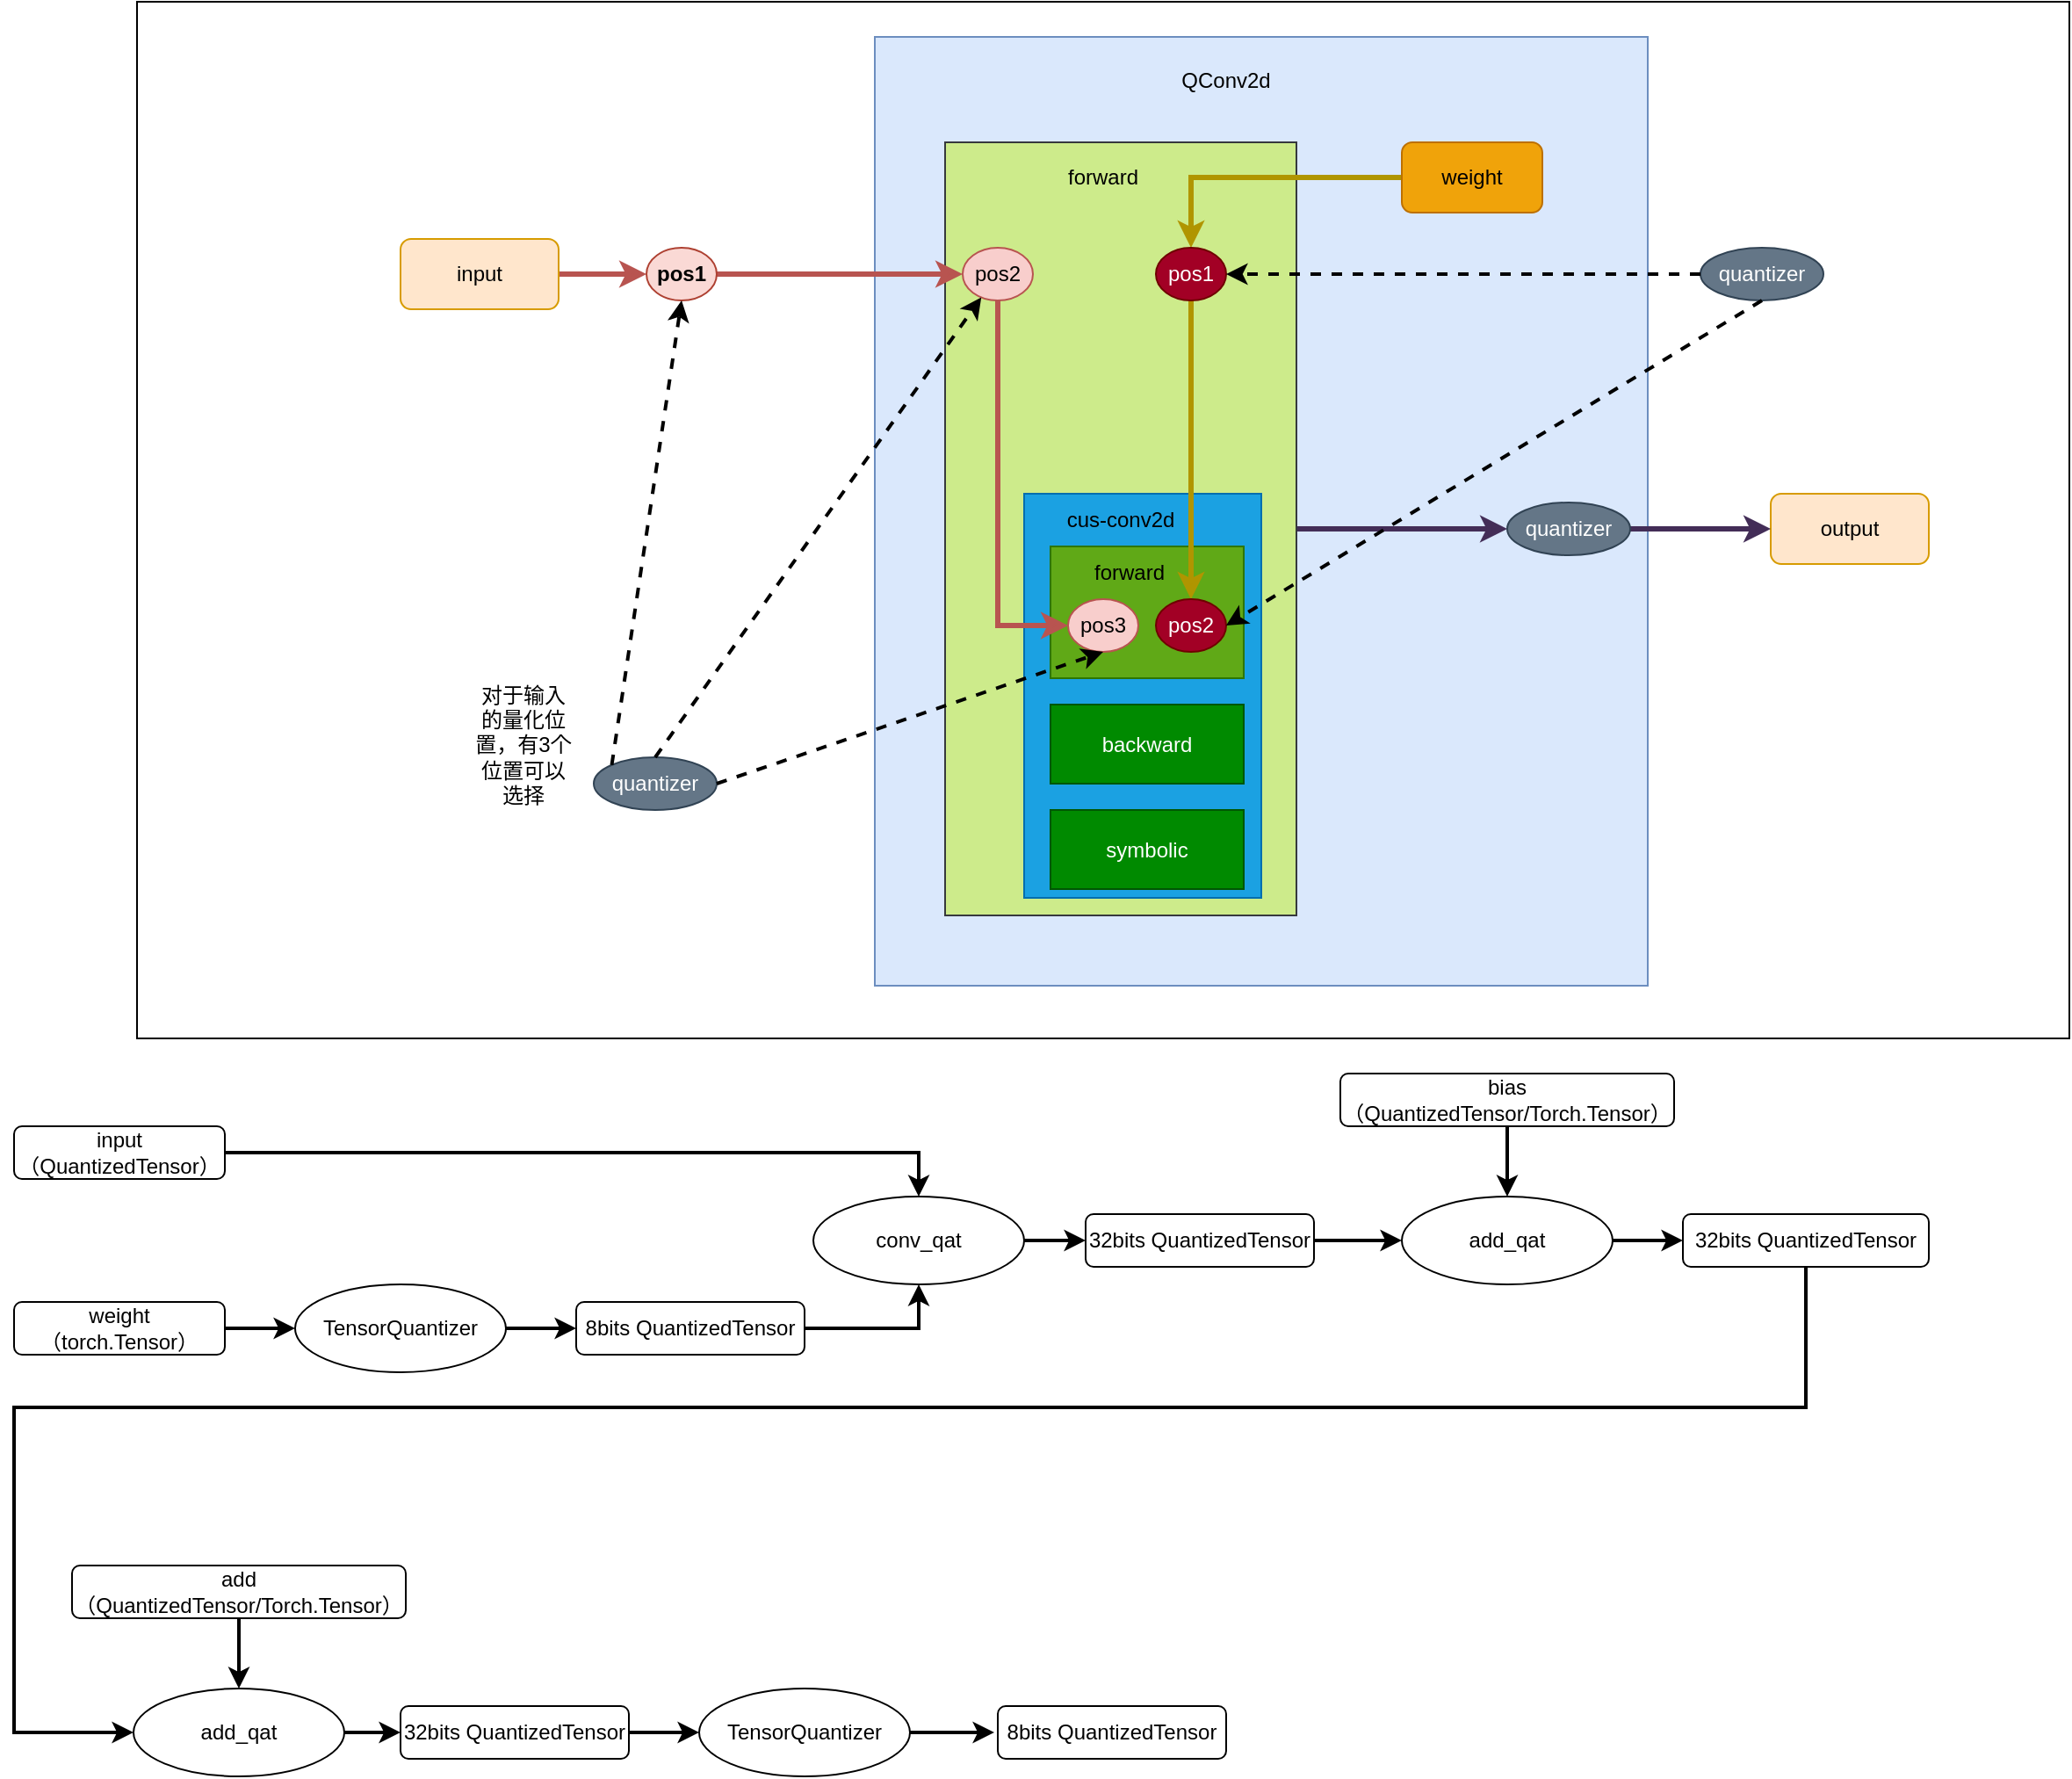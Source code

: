 <mxfile version="15.7.0" type="github">
  <diagram id="7uCg8ZALZHG47hfEiRvE" name="Page-1">
    <mxGraphModel dx="2249" dy="882" grid="1" gridSize="10" guides="1" tooltips="1" connect="1" arrows="1" fold="1" page="1" pageScale="1" pageWidth="827" pageHeight="1169" math="0" shadow="0">
      <root>
        <mxCell id="0" />
        <mxCell id="1" parent="0" />
        <mxCell id="MkyZgxQWLOrHuyouk7to-47" value="" style="rounded=0;whiteSpace=wrap;html=1;" parent="1" vertex="1">
          <mxGeometry x="-220" y="100" width="1100" height="590" as="geometry" />
        </mxCell>
        <mxCell id="MkyZgxQWLOrHuyouk7to-2" value="" style="rounded=0;whiteSpace=wrap;html=1;fillColor=#dae8fc;strokeColor=#6c8ebf;" parent="1" vertex="1">
          <mxGeometry x="200" y="120" width="440" height="540" as="geometry" />
        </mxCell>
        <mxCell id="MkyZgxQWLOrHuyouk7to-31" style="edgeStyle=orthogonalEdgeStyle;rounded=0;orthogonalLoop=1;jettySize=auto;html=1;entryX=0;entryY=0.5;entryDx=0;entryDy=0;fillColor=#76608a;strokeColor=#432D57;strokeWidth=3;" parent="1" source="MkyZgxQWLOrHuyouk7to-4" target="MkyZgxQWLOrHuyouk7to-30" edge="1">
          <mxGeometry relative="1" as="geometry" />
        </mxCell>
        <mxCell id="MkyZgxQWLOrHuyouk7to-4" value="" style="rounded=0;whiteSpace=wrap;html=1;fillColor=#cdeb8b;strokeColor=#36393d;" parent="1" vertex="1">
          <mxGeometry x="240" y="180" width="200" height="440" as="geometry" />
        </mxCell>
        <mxCell id="MkyZgxQWLOrHuyouk7to-15" value="" style="rounded=0;whiteSpace=wrap;html=1;fillColor=#1ba1e2;fontColor=#ffffff;strokeColor=#006EAF;" parent="1" vertex="1">
          <mxGeometry x="285" y="380" width="135" height="230" as="geometry" />
        </mxCell>
        <mxCell id="MkyZgxQWLOrHuyouk7to-22" value="" style="rounded=0;whiteSpace=wrap;html=1;fillColor=#60a917;fontColor=#ffffff;strokeColor=#2D7600;" parent="1" vertex="1">
          <mxGeometry x="300" y="410" width="110" height="75" as="geometry" />
        </mxCell>
        <mxCell id="MkyZgxQWLOrHuyouk7to-3" value="QConv2d" style="text;html=1;strokeColor=none;fillColor=none;align=center;verticalAlign=middle;whiteSpace=wrap;rounded=0;" parent="1" vertex="1">
          <mxGeometry x="370" y="130" width="60" height="30" as="geometry" />
        </mxCell>
        <mxCell id="MkyZgxQWLOrHuyouk7to-5" value="forward" style="text;html=1;strokeColor=none;fillColor=none;align=center;verticalAlign=middle;whiteSpace=wrap;rounded=0;" parent="1" vertex="1">
          <mxGeometry x="300" y="185" width="60" height="30" as="geometry" />
        </mxCell>
        <mxCell id="MkyZgxQWLOrHuyouk7to-18" style="edgeStyle=orthogonalEdgeStyle;rounded=0;orthogonalLoop=1;jettySize=auto;html=1;entryX=0;entryY=0.5;entryDx=0;entryDy=0;strokeWidth=3;fillColor=#f8cecc;gradientColor=#ea6b66;strokeColor=#b85450;" parent="1" source="MkyZgxQWLOrHuyouk7to-7" target="MkyZgxQWLOrHuyouk7to-9" edge="1">
          <mxGeometry relative="1" as="geometry" />
        </mxCell>
        <mxCell id="MkyZgxQWLOrHuyouk7to-7" value="input" style="rounded=1;whiteSpace=wrap;html=1;fillColor=#ffe6cc;strokeColor=#d79b00;" parent="1" vertex="1">
          <mxGeometry x="-70" y="235" width="90" height="40" as="geometry" />
        </mxCell>
        <mxCell id="MkyZgxQWLOrHuyouk7to-19" style="edgeStyle=orthogonalEdgeStyle;rounded=0;orthogonalLoop=1;jettySize=auto;html=1;entryX=0;entryY=0.5;entryDx=0;entryDy=0;strokeWidth=3;fillColor=#f8cecc;gradientColor=#ea6b66;strokeColor=#b85450;" parent="1" source="MkyZgxQWLOrHuyouk7to-9" target="MkyZgxQWLOrHuyouk7to-11" edge="1">
          <mxGeometry relative="1" as="geometry" />
        </mxCell>
        <mxCell id="MkyZgxQWLOrHuyouk7to-9" value="&lt;b&gt;pos1&lt;/b&gt;" style="ellipse;whiteSpace=wrap;html=1;fillColor=#fad9d5;strokeColor=#ae4132;" parent="1" vertex="1">
          <mxGeometry x="70" y="240" width="40" height="30" as="geometry" />
        </mxCell>
        <mxCell id="MkyZgxQWLOrHuyouk7to-27" style="edgeStyle=orthogonalEdgeStyle;rounded=0;orthogonalLoop=1;jettySize=auto;html=1;entryX=0;entryY=0.5;entryDx=0;entryDy=0;exitX=0.5;exitY=1;exitDx=0;exitDy=0;strokeWidth=3;fillColor=#f8cecc;gradientColor=#ea6b66;strokeColor=#b85450;" parent="1" source="MkyZgxQWLOrHuyouk7to-11" target="MkyZgxQWLOrHuyouk7to-21" edge="1">
          <mxGeometry relative="1" as="geometry">
            <Array as="points">
              <mxPoint x="270" y="455" />
            </Array>
          </mxGeometry>
        </mxCell>
        <mxCell id="MkyZgxQWLOrHuyouk7to-11" value="pos2" style="ellipse;whiteSpace=wrap;html=1;fillColor=#f8cecc;strokeColor=#b85450;" parent="1" vertex="1">
          <mxGeometry x="250" y="240" width="40" height="30" as="geometry" />
        </mxCell>
        <mxCell id="MkyZgxQWLOrHuyouk7to-16" style="edgeStyle=orthogonalEdgeStyle;rounded=0;orthogonalLoop=1;jettySize=auto;html=1;entryX=0.5;entryY=0;entryDx=0;entryDy=0;fillColor=#e3c800;strokeColor=#B09500;strokeWidth=3;" parent="1" source="MkyZgxQWLOrHuyouk7to-14" target="MkyZgxQWLOrHuyouk7to-50" edge="1">
          <mxGeometry relative="1" as="geometry">
            <mxPoint x="390" y="270" as="targetPoint" />
          </mxGeometry>
        </mxCell>
        <mxCell id="MkyZgxQWLOrHuyouk7to-14" value="weight" style="rounded=1;whiteSpace=wrap;html=1;fillColor=#f0a30a;fontColor=#000000;strokeColor=#BD7000;" parent="1" vertex="1">
          <mxGeometry x="500" y="180" width="80" height="40" as="geometry" />
        </mxCell>
        <mxCell id="MkyZgxQWLOrHuyouk7to-20" value="cus-conv2d" style="text;html=1;strokeColor=none;fillColor=none;align=center;verticalAlign=middle;whiteSpace=wrap;rounded=0;" parent="1" vertex="1">
          <mxGeometry x="305" y="385" width="70" height="20" as="geometry" />
        </mxCell>
        <mxCell id="MkyZgxQWLOrHuyouk7to-21" value="pos3" style="ellipse;whiteSpace=wrap;html=1;fillColor=#f8cecc;strokeColor=#b85450;" parent="1" vertex="1">
          <mxGeometry x="310" y="440" width="40" height="30" as="geometry" />
        </mxCell>
        <mxCell id="MkyZgxQWLOrHuyouk7to-24" value="forward" style="text;html=1;strokeColor=none;fillColor=none;align=center;verticalAlign=middle;whiteSpace=wrap;rounded=0;" parent="1" vertex="1">
          <mxGeometry x="315" y="410" width="60" height="30" as="geometry" />
        </mxCell>
        <mxCell id="MkyZgxQWLOrHuyouk7to-25" value="backward" style="rounded=0;whiteSpace=wrap;html=1;fillColor=#008a00;strokeColor=#005700;fontColor=#ffffff;" parent="1" vertex="1">
          <mxGeometry x="300" y="500" width="110" height="45" as="geometry" />
        </mxCell>
        <mxCell id="MkyZgxQWLOrHuyouk7to-28" value="output" style="rounded=1;whiteSpace=wrap;html=1;fillColor=#ffe6cc;strokeColor=#d79b00;" parent="1" vertex="1">
          <mxGeometry x="710" y="380" width="90" height="40" as="geometry" />
        </mxCell>
        <mxCell id="MkyZgxQWLOrHuyouk7to-32" style="edgeStyle=orthogonalEdgeStyle;rounded=0;orthogonalLoop=1;jettySize=auto;html=1;entryX=0;entryY=0.5;entryDx=0;entryDy=0;fillColor=#76608a;strokeColor=#432D57;strokeWidth=3;" parent="1" source="MkyZgxQWLOrHuyouk7to-30" target="MkyZgxQWLOrHuyouk7to-28" edge="1">
          <mxGeometry relative="1" as="geometry" />
        </mxCell>
        <mxCell id="MkyZgxQWLOrHuyouk7to-30" value="quantizer" style="ellipse;whiteSpace=wrap;html=1;fillColor=#647687;fontColor=#ffffff;strokeColor=#314354;" parent="1" vertex="1">
          <mxGeometry x="560" y="385" width="70" height="30" as="geometry" />
        </mxCell>
        <mxCell id="MkyZgxQWLOrHuyouk7to-36" style="edgeStyle=orthogonalEdgeStyle;rounded=0;orthogonalLoop=1;jettySize=auto;html=1;strokeWidth=3;fillColor=#e3c800;strokeColor=#B09500;entryX=0.5;entryY=0;entryDx=0;entryDy=0;exitX=0.5;exitY=1;exitDx=0;exitDy=0;" parent="1" source="MkyZgxQWLOrHuyouk7to-50" target="MkyZgxQWLOrHuyouk7to-48" edge="1">
          <mxGeometry relative="1" as="geometry">
            <mxPoint x="390" y="300" as="sourcePoint" />
            <mxPoint x="375" y="380" as="targetPoint" />
          </mxGeometry>
        </mxCell>
        <mxCell id="MkyZgxQWLOrHuyouk7to-37" value="quantizer" style="ellipse;whiteSpace=wrap;html=1;fillColor=#647687;fontColor=#ffffff;strokeColor=#314354;" parent="1" vertex="1">
          <mxGeometry x="40" y="530" width="70" height="30" as="geometry" />
        </mxCell>
        <mxCell id="MkyZgxQWLOrHuyouk7to-39" value="symbolic" style="rounded=0;whiteSpace=wrap;html=1;fillColor=#008a00;strokeColor=#005700;fontColor=#ffffff;" parent="1" vertex="1">
          <mxGeometry x="300" y="560" width="110" height="45" as="geometry" />
        </mxCell>
        <mxCell id="MkyZgxQWLOrHuyouk7to-43" value="" style="endArrow=classic;html=1;rounded=0;strokeWidth=2;dashed=1;entryX=0.5;entryY=1;entryDx=0;entryDy=0;exitX=0;exitY=0;exitDx=0;exitDy=0;" parent="1" source="MkyZgxQWLOrHuyouk7to-37" target="MkyZgxQWLOrHuyouk7to-9" edge="1">
          <mxGeometry width="50" height="50" relative="1" as="geometry">
            <mxPoint x="30" y="310" as="sourcePoint" />
            <mxPoint x="80" y="260" as="targetPoint" />
          </mxGeometry>
        </mxCell>
        <mxCell id="MkyZgxQWLOrHuyouk7to-44" value="" style="endArrow=classic;html=1;rounded=0;dashed=1;strokeWidth=2;exitX=0.5;exitY=0;exitDx=0;exitDy=0;" parent="1" source="MkyZgxQWLOrHuyouk7to-37" target="MkyZgxQWLOrHuyouk7to-11" edge="1">
          <mxGeometry width="50" height="50" relative="1" as="geometry">
            <mxPoint x="100" y="380" as="sourcePoint" />
            <mxPoint x="150" y="330" as="targetPoint" />
          </mxGeometry>
        </mxCell>
        <mxCell id="MkyZgxQWLOrHuyouk7to-45" value="" style="endArrow=classic;html=1;rounded=0;dashed=1;strokeWidth=2;exitX=1;exitY=0.5;exitDx=0;exitDy=0;entryX=0.5;entryY=1;entryDx=0;entryDy=0;" parent="1" source="MkyZgxQWLOrHuyouk7to-37" target="MkyZgxQWLOrHuyouk7to-21" edge="1">
          <mxGeometry width="50" height="50" relative="1" as="geometry">
            <mxPoint x="140" y="420" as="sourcePoint" />
            <mxPoint x="190" y="370" as="targetPoint" />
          </mxGeometry>
        </mxCell>
        <mxCell id="MkyZgxQWLOrHuyouk7to-46" value="对于输入的量化位置，有3个位置可以选择" style="text;html=1;strokeColor=none;fillColor=none;align=center;verticalAlign=middle;whiteSpace=wrap;rounded=0;" parent="1" vertex="1">
          <mxGeometry x="-30" y="485" width="60" height="75" as="geometry" />
        </mxCell>
        <mxCell id="MkyZgxQWLOrHuyouk7to-48" value="pos2" style="ellipse;whiteSpace=wrap;html=1;fillColor=#a20025;strokeColor=#6F0000;fontColor=#ffffff;" parent="1" vertex="1">
          <mxGeometry x="360" y="440" width="40" height="30" as="geometry" />
        </mxCell>
        <mxCell id="MkyZgxQWLOrHuyouk7to-49" value="quantizer" style="ellipse;whiteSpace=wrap;html=1;fillColor=#647687;fontColor=#ffffff;strokeColor=#314354;" parent="1" vertex="1">
          <mxGeometry x="670" y="240" width="70" height="30" as="geometry" />
        </mxCell>
        <mxCell id="MkyZgxQWLOrHuyouk7to-50" value="pos1" style="ellipse;whiteSpace=wrap;html=1;fillColor=#a20025;strokeColor=#6F0000;fontColor=#ffffff;" parent="1" vertex="1">
          <mxGeometry x="360" y="240" width="40" height="30" as="geometry" />
        </mxCell>
        <mxCell id="MkyZgxQWLOrHuyouk7to-51" value="" style="endArrow=classic;html=1;rounded=0;dashed=1;strokeWidth=2;exitX=0;exitY=0.5;exitDx=0;exitDy=0;" parent="1" source="MkyZgxQWLOrHuyouk7to-49" target="MkyZgxQWLOrHuyouk7to-50" edge="1">
          <mxGeometry width="50" height="50" relative="1" as="geometry">
            <mxPoint x="720" y="230" as="sourcePoint" />
            <mxPoint x="770" y="180" as="targetPoint" />
          </mxGeometry>
        </mxCell>
        <mxCell id="MkyZgxQWLOrHuyouk7to-52" value="" style="endArrow=classic;html=1;rounded=0;dashed=1;strokeWidth=2;entryX=1;entryY=0.5;entryDx=0;entryDy=0;exitX=0.5;exitY=1;exitDx=0;exitDy=0;" parent="1" source="MkyZgxQWLOrHuyouk7to-49" target="MkyZgxQWLOrHuyouk7to-48" edge="1">
          <mxGeometry width="50" height="50" relative="1" as="geometry">
            <mxPoint x="800" y="350" as="sourcePoint" />
            <mxPoint x="850" y="300" as="targetPoint" />
          </mxGeometry>
        </mxCell>
        <mxCell id="6YfxKV2PRVrYH9B0jgDx-22" style="edgeStyle=orthogonalEdgeStyle;rounded=0;orthogonalLoop=1;jettySize=auto;html=1;entryX=0.5;entryY=0;entryDx=0;entryDy=0;strokeWidth=2;" edge="1" parent="1" source="6YfxKV2PRVrYH9B0jgDx-1" target="6YfxKV2PRVrYH9B0jgDx-5">
          <mxGeometry relative="1" as="geometry" />
        </mxCell>
        <mxCell id="6YfxKV2PRVrYH9B0jgDx-1" value="input（QuantizedTensor）" style="rounded=1;whiteSpace=wrap;html=1;" vertex="1" parent="1">
          <mxGeometry x="-290" y="740" width="120" height="30" as="geometry" />
        </mxCell>
        <mxCell id="6YfxKV2PRVrYH9B0jgDx-17" style="edgeStyle=orthogonalEdgeStyle;rounded=0;orthogonalLoop=1;jettySize=auto;html=1;entryX=0;entryY=0.5;entryDx=0;entryDy=0;strokeWidth=2;" edge="1" parent="1" source="6YfxKV2PRVrYH9B0jgDx-2" target="6YfxKV2PRVrYH9B0jgDx-3">
          <mxGeometry relative="1" as="geometry" />
        </mxCell>
        <mxCell id="6YfxKV2PRVrYH9B0jgDx-2" value="weight（torch.Tensor）" style="rounded=1;whiteSpace=wrap;html=1;" vertex="1" parent="1">
          <mxGeometry x="-290" y="840" width="120" height="30" as="geometry" />
        </mxCell>
        <mxCell id="6YfxKV2PRVrYH9B0jgDx-18" style="edgeStyle=orthogonalEdgeStyle;rounded=0;orthogonalLoop=1;jettySize=auto;html=1;entryX=0;entryY=0.5;entryDx=0;entryDy=0;strokeWidth=2;" edge="1" parent="1" source="6YfxKV2PRVrYH9B0jgDx-3" target="6YfxKV2PRVrYH9B0jgDx-4">
          <mxGeometry relative="1" as="geometry" />
        </mxCell>
        <mxCell id="6YfxKV2PRVrYH9B0jgDx-3" value="TensorQuantizer" style="ellipse;whiteSpace=wrap;html=1;" vertex="1" parent="1">
          <mxGeometry x="-130" y="830" width="120" height="50" as="geometry" />
        </mxCell>
        <mxCell id="6YfxKV2PRVrYH9B0jgDx-23" style="edgeStyle=orthogonalEdgeStyle;rounded=0;orthogonalLoop=1;jettySize=auto;html=1;entryX=0.5;entryY=1;entryDx=0;entryDy=0;strokeWidth=2;" edge="1" parent="1" source="6YfxKV2PRVrYH9B0jgDx-4" target="6YfxKV2PRVrYH9B0jgDx-5">
          <mxGeometry relative="1" as="geometry" />
        </mxCell>
        <mxCell id="6YfxKV2PRVrYH9B0jgDx-4" value="8bits QuantizedTensor" style="rounded=1;whiteSpace=wrap;html=1;" vertex="1" parent="1">
          <mxGeometry x="30" y="840" width="130" height="30" as="geometry" />
        </mxCell>
        <mxCell id="6YfxKV2PRVrYH9B0jgDx-24" style="edgeStyle=orthogonalEdgeStyle;rounded=0;orthogonalLoop=1;jettySize=auto;html=1;entryX=0;entryY=0.5;entryDx=0;entryDy=0;strokeWidth=2;" edge="1" parent="1" source="6YfxKV2PRVrYH9B0jgDx-5" target="6YfxKV2PRVrYH9B0jgDx-6">
          <mxGeometry relative="1" as="geometry" />
        </mxCell>
        <mxCell id="6YfxKV2PRVrYH9B0jgDx-5" value="conv_qat" style="ellipse;whiteSpace=wrap;html=1;" vertex="1" parent="1">
          <mxGeometry x="165" y="780" width="120" height="50" as="geometry" />
        </mxCell>
        <mxCell id="6YfxKV2PRVrYH9B0jgDx-25" style="edgeStyle=orthogonalEdgeStyle;rounded=0;orthogonalLoop=1;jettySize=auto;html=1;strokeWidth=2;" edge="1" parent="1" source="6YfxKV2PRVrYH9B0jgDx-6" target="6YfxKV2PRVrYH9B0jgDx-7">
          <mxGeometry relative="1" as="geometry" />
        </mxCell>
        <mxCell id="6YfxKV2PRVrYH9B0jgDx-6" value="32bits QuantizedTensor" style="rounded=1;whiteSpace=wrap;html=1;" vertex="1" parent="1">
          <mxGeometry x="320" y="790" width="130" height="30" as="geometry" />
        </mxCell>
        <mxCell id="6YfxKV2PRVrYH9B0jgDx-28" style="edgeStyle=orthogonalEdgeStyle;rounded=0;orthogonalLoop=1;jettySize=auto;html=1;strokeWidth=2;" edge="1" parent="1" source="6YfxKV2PRVrYH9B0jgDx-7" target="6YfxKV2PRVrYH9B0jgDx-10">
          <mxGeometry relative="1" as="geometry" />
        </mxCell>
        <mxCell id="6YfxKV2PRVrYH9B0jgDx-7" value="add_qat" style="ellipse;whiteSpace=wrap;html=1;" vertex="1" parent="1">
          <mxGeometry x="500" y="780" width="120" height="50" as="geometry" />
        </mxCell>
        <mxCell id="6YfxKV2PRVrYH9B0jgDx-27" style="edgeStyle=orthogonalEdgeStyle;rounded=0;orthogonalLoop=1;jettySize=auto;html=1;entryX=0.5;entryY=0;entryDx=0;entryDy=0;strokeWidth=2;" edge="1" parent="1" source="6YfxKV2PRVrYH9B0jgDx-8" target="6YfxKV2PRVrYH9B0jgDx-7">
          <mxGeometry relative="1" as="geometry" />
        </mxCell>
        <mxCell id="6YfxKV2PRVrYH9B0jgDx-8" value="bias（QuantizedTensor/Torch.Tensor）" style="rounded=1;whiteSpace=wrap;html=1;" vertex="1" parent="1">
          <mxGeometry x="465" y="710" width="190" height="30" as="geometry" />
        </mxCell>
        <mxCell id="6YfxKV2PRVrYH9B0jgDx-34" style="edgeStyle=orthogonalEdgeStyle;rounded=0;orthogonalLoop=1;jettySize=auto;html=1;entryX=0;entryY=0.5;entryDx=0;entryDy=0;strokeWidth=2;" edge="1" parent="1" source="6YfxKV2PRVrYH9B0jgDx-10" target="6YfxKV2PRVrYH9B0jgDx-11">
          <mxGeometry relative="1" as="geometry">
            <Array as="points">
              <mxPoint x="730" y="900" />
              <mxPoint x="-290" y="900" />
              <mxPoint x="-290" y="1085" />
            </Array>
          </mxGeometry>
        </mxCell>
        <mxCell id="6YfxKV2PRVrYH9B0jgDx-10" value="32bits QuantizedTensor" style="rounded=1;whiteSpace=wrap;html=1;" vertex="1" parent="1">
          <mxGeometry x="660" y="790" width="140" height="30" as="geometry" />
        </mxCell>
        <mxCell id="6YfxKV2PRVrYH9B0jgDx-31" style="edgeStyle=orthogonalEdgeStyle;rounded=0;orthogonalLoop=1;jettySize=auto;html=1;entryX=0;entryY=0.5;entryDx=0;entryDy=0;strokeWidth=2;" edge="1" parent="1" source="6YfxKV2PRVrYH9B0jgDx-11" target="6YfxKV2PRVrYH9B0jgDx-14">
          <mxGeometry relative="1" as="geometry" />
        </mxCell>
        <mxCell id="6YfxKV2PRVrYH9B0jgDx-11" value="add_qat" style="ellipse;whiteSpace=wrap;html=1;" vertex="1" parent="1">
          <mxGeometry x="-222" y="1060" width="120" height="50" as="geometry" />
        </mxCell>
        <mxCell id="6YfxKV2PRVrYH9B0jgDx-30" style="edgeStyle=orthogonalEdgeStyle;rounded=0;orthogonalLoop=1;jettySize=auto;html=1;entryX=0.5;entryY=0;entryDx=0;entryDy=0;strokeWidth=2;" edge="1" parent="1" source="6YfxKV2PRVrYH9B0jgDx-12" target="6YfxKV2PRVrYH9B0jgDx-11">
          <mxGeometry relative="1" as="geometry" />
        </mxCell>
        <mxCell id="6YfxKV2PRVrYH9B0jgDx-12" value="add（QuantizedTensor/Torch.Tensor）" style="rounded=1;whiteSpace=wrap;html=1;" vertex="1" parent="1">
          <mxGeometry x="-257" y="990" width="190" height="30" as="geometry" />
        </mxCell>
        <mxCell id="6YfxKV2PRVrYH9B0jgDx-32" style="edgeStyle=orthogonalEdgeStyle;rounded=0;orthogonalLoop=1;jettySize=auto;html=1;strokeWidth=2;" edge="1" parent="1" source="6YfxKV2PRVrYH9B0jgDx-14" target="6YfxKV2PRVrYH9B0jgDx-15">
          <mxGeometry relative="1" as="geometry" />
        </mxCell>
        <mxCell id="6YfxKV2PRVrYH9B0jgDx-14" value="32bits QuantizedTensor" style="rounded=1;whiteSpace=wrap;html=1;" vertex="1" parent="1">
          <mxGeometry x="-70" y="1070" width="130" height="30" as="geometry" />
        </mxCell>
        <mxCell id="6YfxKV2PRVrYH9B0jgDx-33" style="edgeStyle=orthogonalEdgeStyle;rounded=0;orthogonalLoop=1;jettySize=auto;html=1;strokeWidth=2;" edge="1" parent="1" source="6YfxKV2PRVrYH9B0jgDx-15">
          <mxGeometry relative="1" as="geometry">
            <mxPoint x="268" y="1085" as="targetPoint" />
          </mxGeometry>
        </mxCell>
        <mxCell id="6YfxKV2PRVrYH9B0jgDx-15" value="TensorQuantizer" style="ellipse;whiteSpace=wrap;html=1;" vertex="1" parent="1">
          <mxGeometry x="100" y="1060" width="120" height="50" as="geometry" />
        </mxCell>
        <mxCell id="6YfxKV2PRVrYH9B0jgDx-16" value="8bits QuantizedTensor" style="rounded=1;whiteSpace=wrap;html=1;" vertex="1" parent="1">
          <mxGeometry x="270" y="1070" width="130" height="30" as="geometry" />
        </mxCell>
      </root>
    </mxGraphModel>
  </diagram>
</mxfile>
